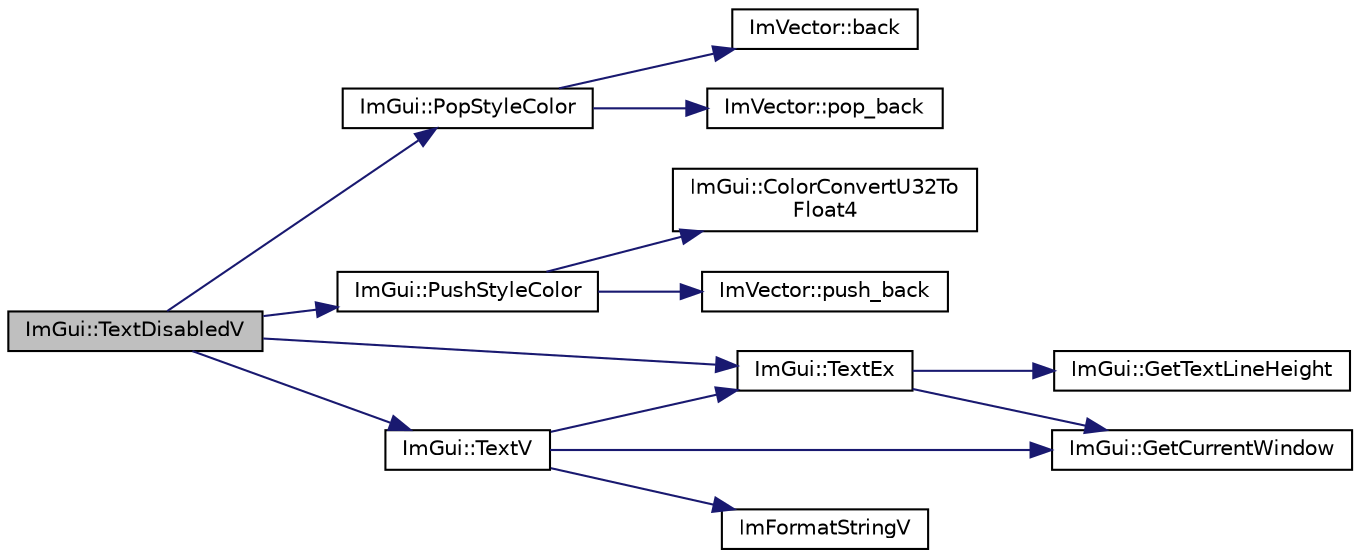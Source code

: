 digraph "ImGui::TextDisabledV"
{
 // LATEX_PDF_SIZE
  edge [fontname="Helvetica",fontsize="10",labelfontname="Helvetica",labelfontsize="10"];
  node [fontname="Helvetica",fontsize="10",shape=record];
  rankdir="LR";
  Node1 [label="ImGui::TextDisabledV",height=0.2,width=0.4,color="black", fillcolor="grey75", style="filled", fontcolor="black",tooltip=" "];
  Node1 -> Node2 [color="midnightblue",fontsize="10",style="solid"];
  Node2 [label="ImGui::PopStyleColor",height=0.2,width=0.4,color="black", fillcolor="white", style="filled",URL="$namespace_im_gui.html#a9795f730b4043a98b6254738d86efcdc",tooltip=" "];
  Node2 -> Node3 [color="midnightblue",fontsize="10",style="solid"];
  Node3 [label="ImVector::back",height=0.2,width=0.4,color="black", fillcolor="white", style="filled",URL="$struct_im_vector.html#a6da15f3c402099ed57078835ab942f8e",tooltip=" "];
  Node2 -> Node4 [color="midnightblue",fontsize="10",style="solid"];
  Node4 [label="ImVector::pop_back",height=0.2,width=0.4,color="black", fillcolor="white", style="filled",URL="$struct_im_vector.html#a3db7ce62d3c429effdb893fbf7148c1c",tooltip=" "];
  Node1 -> Node5 [color="midnightblue",fontsize="10",style="solid"];
  Node5 [label="ImGui::PushStyleColor",height=0.2,width=0.4,color="black", fillcolor="white", style="filled",URL="$namespace_im_gui.html#a77ee84afb636e05eb4b2d6eeddcc2aa8",tooltip=" "];
  Node5 -> Node6 [color="midnightblue",fontsize="10",style="solid"];
  Node6 [label="ImGui::ColorConvertU32To\lFloat4",height=0.2,width=0.4,color="black", fillcolor="white", style="filled",URL="$namespace_im_gui.html#a74df648cad381b5ad979c3609b7f4b2a",tooltip=" "];
  Node5 -> Node7 [color="midnightblue",fontsize="10",style="solid"];
  Node7 [label="ImVector::push_back",height=0.2,width=0.4,color="black", fillcolor="white", style="filled",URL="$struct_im_vector.html#aab5df48e0711a48bd12f3206e08c4108",tooltip=" "];
  Node1 -> Node8 [color="midnightblue",fontsize="10",style="solid"];
  Node8 [label="ImGui::TextEx",height=0.2,width=0.4,color="black", fillcolor="white", style="filled",URL="$namespace_im_gui.html#aae6420fec03511fd478d9108f31e6b5f",tooltip=" "];
  Node8 -> Node9 [color="midnightblue",fontsize="10",style="solid"];
  Node9 [label="ImGui::GetCurrentWindow",height=0.2,width=0.4,color="black", fillcolor="white", style="filled",URL="$namespace_im_gui.html#a7ceba68eca2b09fb6bf1ad88037e6203",tooltip=" "];
  Node8 -> Node10 [color="midnightblue",fontsize="10",style="solid"];
  Node10 [label="ImGui::GetTextLineHeight",height=0.2,width=0.4,color="black", fillcolor="white", style="filled",URL="$namespace_im_gui.html#aaba5637199d31ea23d4d143b30a44aff",tooltip=" "];
  Node1 -> Node11 [color="midnightblue",fontsize="10",style="solid"];
  Node11 [label="ImGui::TextV",height=0.2,width=0.4,color="black", fillcolor="white", style="filled",URL="$namespace_im_gui.html#a10a0d6362178c2f743092f21e1b6cd20",tooltip=" "];
  Node11 -> Node9 [color="midnightblue",fontsize="10",style="solid"];
  Node11 -> Node12 [color="midnightblue",fontsize="10",style="solid"];
  Node12 [label="ImFormatStringV",height=0.2,width=0.4,color="black", fillcolor="white", style="filled",URL="$imgui_8cpp.html#a2e0022a073d369645a0daab17f823779",tooltip=" "];
  Node11 -> Node8 [color="midnightblue",fontsize="10",style="solid"];
}
